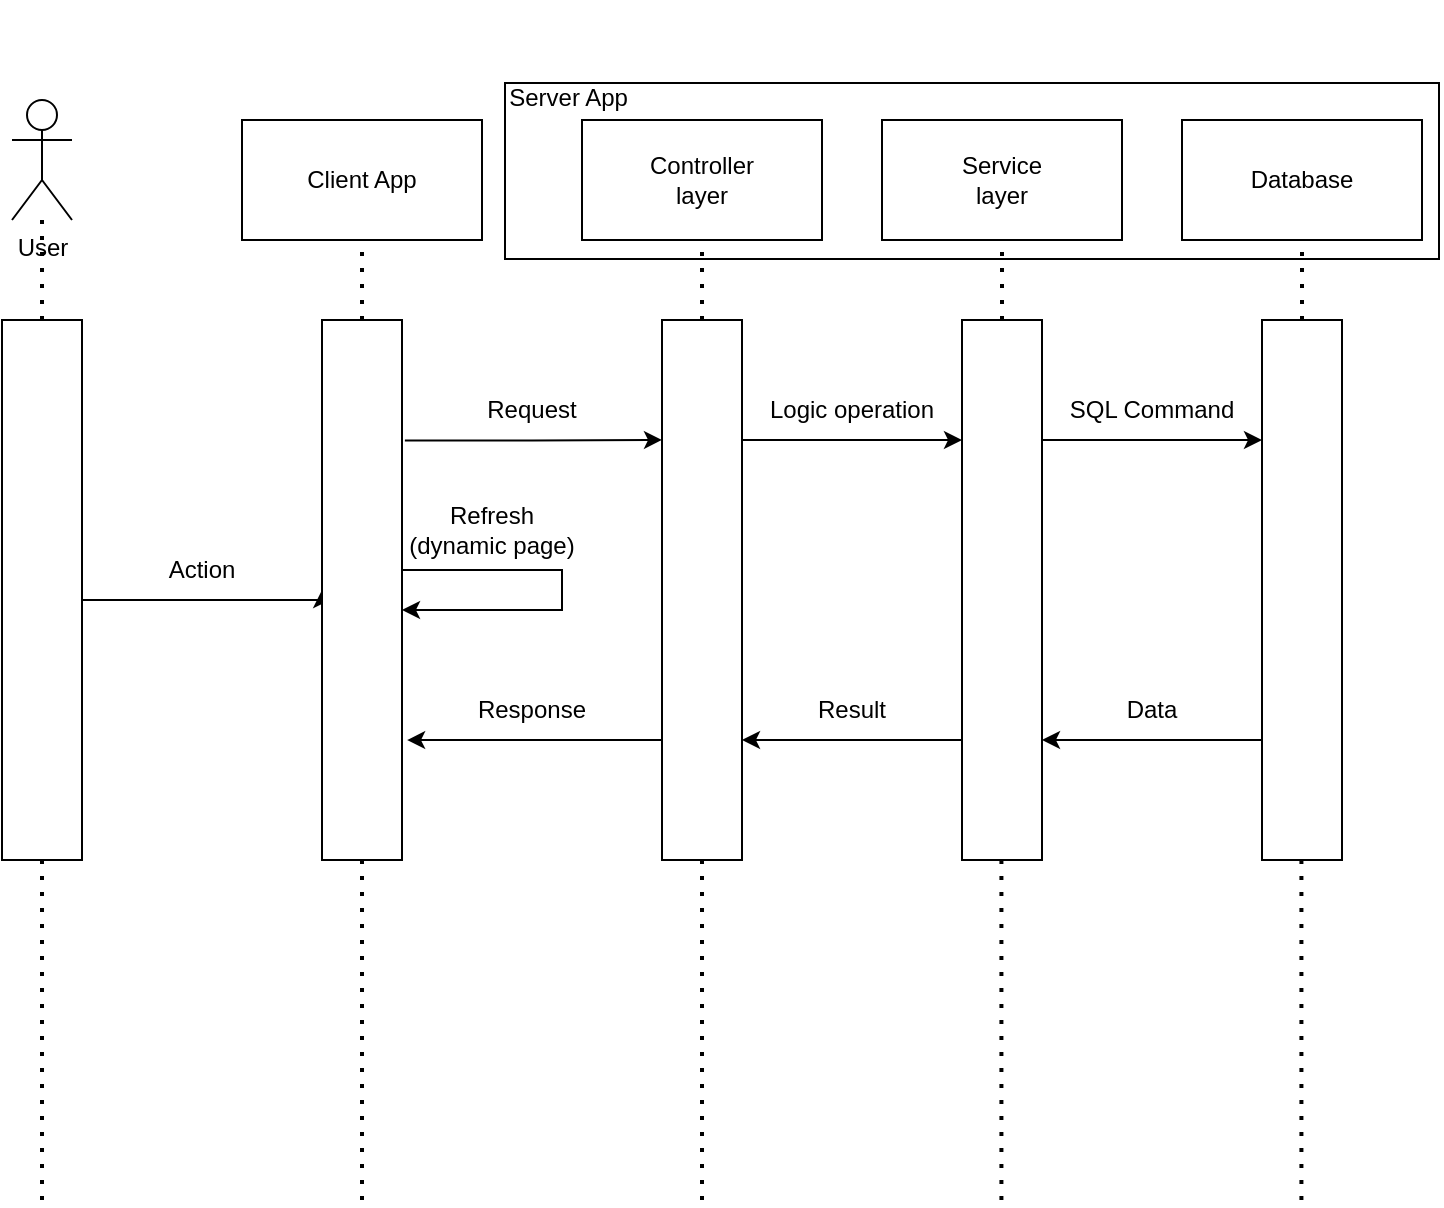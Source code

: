 <mxfile version="16.5.2" type="github">
  <diagram id="6NRVWH_Awlf66jCDvKp_" name="Page-1">
    <mxGraphModel dx="758" dy="458" grid="1" gridSize="10" guides="1" tooltips="1" connect="1" arrows="1" fold="1" page="1" pageScale="1" pageWidth="827" pageHeight="1169" math="0" shadow="0">
      <root>
        <mxCell id="0" />
        <mxCell id="1" parent="0" />
        <mxCell id="PBn2uY1aKbSOeGTXGZCq-47" value="Server App&amp;nbsp; &amp;nbsp; &amp;nbsp; &amp;nbsp; &amp;nbsp; &amp;nbsp; &amp;nbsp; &amp;nbsp; &amp;nbsp; &amp;nbsp; &amp;nbsp; &amp;nbsp; &amp;nbsp; &amp;nbsp; &amp;nbsp; &amp;nbsp; &amp;nbsp; &amp;nbsp; &amp;nbsp; &amp;nbsp; &amp;nbsp; &amp;nbsp; &amp;nbsp; &amp;nbsp; &amp;nbsp; &amp;nbsp; &amp;nbsp; &amp;nbsp; &amp;nbsp; &amp;nbsp; &amp;nbsp; &amp;nbsp; &amp;nbsp; &amp;nbsp; &amp;nbsp; &amp;nbsp; &amp;nbsp; &amp;nbsp; &amp;nbsp; &amp;nbsp; &amp;nbsp; &amp;nbsp; &amp;nbsp; &amp;nbsp; &amp;nbsp; &amp;nbsp; &amp;nbsp; &amp;nbsp; &amp;nbsp; &amp;nbsp; &amp;nbsp; &amp;nbsp; &amp;nbsp; &amp;nbsp; &amp;nbsp; &amp;nbsp; &amp;nbsp; &amp;nbsp; &amp;nbsp; &amp;nbsp; &amp;nbsp; &amp;nbsp;&amp;nbsp;&lt;br&gt;&lt;br&gt;&lt;br&gt;&lt;br&gt;&lt;br&gt;" style="text;strokeColor=none;fillColor=none;align=center;verticalAlign=middle;rounded=0;labelBackgroundColor=none;labelBorderColor=default;horizontal=1;whiteSpace=wrap;html=1;" vertex="1" parent="1">
          <mxGeometry x="410" y="140" width="470" height="170" as="geometry" />
        </mxCell>
        <mxCell id="PBn2uY1aKbSOeGTXGZCq-29" style="edgeStyle=orthogonalEdgeStyle;rounded=0;orthogonalLoop=1;jettySize=auto;html=1;entryX=0;entryY=0.5;entryDx=0;entryDy=0;" edge="1" parent="1" source="PBn2uY1aKbSOeGTXGZCq-12" target="PBn2uY1aKbSOeGTXGZCq-24">
          <mxGeometry relative="1" as="geometry">
            <Array as="points">
              <mxPoint x="320" y="440" />
            </Array>
          </mxGeometry>
        </mxCell>
        <mxCell id="PBn2uY1aKbSOeGTXGZCq-12" value="" style="rounded=0;whiteSpace=wrap;html=1;" vertex="1" parent="1">
          <mxGeometry x="160" y="300" width="40" height="270" as="geometry" />
        </mxCell>
        <mxCell id="PBn2uY1aKbSOeGTXGZCq-13" value="" style="endArrow=none;dashed=1;html=1;dashPattern=1 3;strokeWidth=2;rounded=0;exitX=0.5;exitY=0;exitDx=0;exitDy=0;" edge="1" parent="1" source="PBn2uY1aKbSOeGTXGZCq-12" target="PBn2uY1aKbSOeGTXGZCq-17">
          <mxGeometry width="50" height="50" relative="1" as="geometry">
            <mxPoint x="410" y="340" as="sourcePoint" />
            <mxPoint x="175" y="270" as="targetPoint" />
            <Array as="points" />
          </mxGeometry>
        </mxCell>
        <mxCell id="PBn2uY1aKbSOeGTXGZCq-16" value="" style="endArrow=none;dashed=1;html=1;dashPattern=1 3;strokeWidth=2;rounded=0;exitX=0.5;exitY=1;exitDx=0;exitDy=0;" edge="1" parent="1" source="PBn2uY1aKbSOeGTXGZCq-12">
          <mxGeometry width="50" height="50" relative="1" as="geometry">
            <mxPoint x="340" y="470" as="sourcePoint" />
            <mxPoint x="180" y="741" as="targetPoint" />
          </mxGeometry>
        </mxCell>
        <mxCell id="PBn2uY1aKbSOeGTXGZCq-17" value="User" style="shape=umlActor;verticalLabelPosition=bottom;verticalAlign=top;html=1;outlineConnect=0;" vertex="1" parent="1">
          <mxGeometry x="165" y="190" width="30" height="60" as="geometry" />
        </mxCell>
        <mxCell id="PBn2uY1aKbSOeGTXGZCq-18" value="" style="rounded=0;whiteSpace=wrap;html=1;" vertex="1" parent="1">
          <mxGeometry x="280" y="200" width="120" height="60" as="geometry" />
        </mxCell>
        <mxCell id="PBn2uY1aKbSOeGTXGZCq-19" value="Client App" style="text;html=1;strokeColor=none;fillColor=none;align=center;verticalAlign=middle;whiteSpace=wrap;rounded=0;" vertex="1" parent="1">
          <mxGeometry x="310" y="215" width="60" height="30" as="geometry" />
        </mxCell>
        <mxCell id="PBn2uY1aKbSOeGTXGZCq-35" value="" style="edgeStyle=orthogonalEdgeStyle;rounded=0;orthogonalLoop=1;jettySize=auto;html=1;exitX=1.036;exitY=0.223;exitDx=0;exitDy=0;exitPerimeter=0;entryX=0;entryY=0.222;entryDx=0;entryDy=0;entryPerimeter=0;" edge="1" parent="1" source="PBn2uY1aKbSOeGTXGZCq-24" target="PBn2uY1aKbSOeGTXGZCq-34">
          <mxGeometry relative="1" as="geometry" />
        </mxCell>
        <mxCell id="PBn2uY1aKbSOeGTXGZCq-24" value="" style="rounded=0;whiteSpace=wrap;html=1;" vertex="1" parent="1">
          <mxGeometry x="320" y="300" width="40" height="270" as="geometry" />
        </mxCell>
        <mxCell id="PBn2uY1aKbSOeGTXGZCq-25" value="" style="endArrow=none;dashed=1;html=1;dashPattern=1 3;strokeWidth=2;rounded=0;exitX=0.5;exitY=0;exitDx=0;exitDy=0;" edge="1" parent="1" source="PBn2uY1aKbSOeGTXGZCq-24">
          <mxGeometry width="50" height="50" relative="1" as="geometry">
            <mxPoint x="570" y="340" as="sourcePoint" />
            <mxPoint x="340" y="260" as="targetPoint" />
            <Array as="points" />
          </mxGeometry>
        </mxCell>
        <mxCell id="PBn2uY1aKbSOeGTXGZCq-26" value="" style="endArrow=none;dashed=1;html=1;dashPattern=1 3;strokeWidth=2;rounded=0;exitX=0.5;exitY=1;exitDx=0;exitDy=0;" edge="1" parent="1" source="PBn2uY1aKbSOeGTXGZCq-24">
          <mxGeometry width="50" height="50" relative="1" as="geometry">
            <mxPoint x="500" y="470" as="sourcePoint" />
            <mxPoint x="340" y="741" as="targetPoint" />
          </mxGeometry>
        </mxCell>
        <mxCell id="PBn2uY1aKbSOeGTXGZCq-30" value="Action" style="text;html=1;strokeColor=none;fillColor=none;align=center;verticalAlign=middle;whiteSpace=wrap;rounded=0;" vertex="1" parent="1">
          <mxGeometry x="200" y="410" width="120" height="30" as="geometry" />
        </mxCell>
        <mxCell id="PBn2uY1aKbSOeGTXGZCq-31" style="edgeStyle=orthogonalEdgeStyle;rounded=0;orthogonalLoop=1;jettySize=auto;html=1;" edge="1" parent="1" source="PBn2uY1aKbSOeGTXGZCq-24" target="PBn2uY1aKbSOeGTXGZCq-24">
          <mxGeometry relative="1" as="geometry">
            <Array as="points">
              <mxPoint x="440" y="435" />
            </Array>
          </mxGeometry>
        </mxCell>
        <mxCell id="PBn2uY1aKbSOeGTXGZCq-32" value="Refresh (dynamic page)" style="text;html=1;strokeColor=none;fillColor=none;align=center;verticalAlign=middle;whiteSpace=wrap;rounded=0;" vertex="1" parent="1">
          <mxGeometry x="360" y="390" width="90" height="30" as="geometry" />
        </mxCell>
        <mxCell id="PBn2uY1aKbSOeGTXGZCq-57" value="" style="edgeStyle=orthogonalEdgeStyle;rounded=0;orthogonalLoop=1;jettySize=auto;html=1;" edge="1" parent="1" source="PBn2uY1aKbSOeGTXGZCq-34" target="PBn2uY1aKbSOeGTXGZCq-52">
          <mxGeometry relative="1" as="geometry">
            <Array as="points">
              <mxPoint x="610" y="360" />
              <mxPoint x="610" y="360" />
            </Array>
          </mxGeometry>
        </mxCell>
        <mxCell id="PBn2uY1aKbSOeGTXGZCq-64" style="edgeStyle=orthogonalEdgeStyle;rounded=0;orthogonalLoop=1;jettySize=auto;html=1;entryX=1.064;entryY=0.778;entryDx=0;entryDy=0;entryPerimeter=0;" edge="1" parent="1" source="PBn2uY1aKbSOeGTXGZCq-34" target="PBn2uY1aKbSOeGTXGZCq-24">
          <mxGeometry relative="1" as="geometry">
            <Array as="points">
              <mxPoint x="460" y="510" />
              <mxPoint x="460" y="510" />
            </Array>
          </mxGeometry>
        </mxCell>
        <mxCell id="PBn2uY1aKbSOeGTXGZCq-34" value="" style="rounded=0;whiteSpace=wrap;html=1;" vertex="1" parent="1">
          <mxGeometry x="490" y="300" width="40" height="270" as="geometry" />
        </mxCell>
        <mxCell id="PBn2uY1aKbSOeGTXGZCq-36" value="" style="rounded=0;whiteSpace=wrap;html=1;" vertex="1" parent="1">
          <mxGeometry x="450" y="200" width="120" height="60" as="geometry" />
        </mxCell>
        <mxCell id="PBn2uY1aKbSOeGTXGZCq-37" value="" style="endArrow=none;dashed=1;html=1;dashPattern=1 3;strokeWidth=2;rounded=0;exitX=0.5;exitY=0;exitDx=0;exitDy=0;" edge="1" parent="1">
          <mxGeometry width="50" height="50" relative="1" as="geometry">
            <mxPoint x="510" y="300" as="sourcePoint" />
            <mxPoint x="510" y="260" as="targetPoint" />
            <Array as="points" />
          </mxGeometry>
        </mxCell>
        <mxCell id="PBn2uY1aKbSOeGTXGZCq-39" value="Controller layer" style="text;html=1;strokeColor=none;fillColor=none;align=center;verticalAlign=middle;whiteSpace=wrap;rounded=0;" vertex="1" parent="1">
          <mxGeometry x="470" y="215" width="80" height="30" as="geometry" />
        </mxCell>
        <mxCell id="PBn2uY1aKbSOeGTXGZCq-40" value="Request" style="text;html=1;strokeColor=none;fillColor=none;align=center;verticalAlign=middle;whiteSpace=wrap;rounded=0;" vertex="1" parent="1">
          <mxGeometry x="360" y="330" width="130" height="30" as="geometry" />
        </mxCell>
        <mxCell id="PBn2uY1aKbSOeGTXGZCq-43" value="Response" style="text;html=1;strokeColor=none;fillColor=none;align=center;verticalAlign=middle;whiteSpace=wrap;rounded=0;" vertex="1" parent="1">
          <mxGeometry x="360" y="480" width="130" height="30" as="geometry" />
        </mxCell>
        <mxCell id="PBn2uY1aKbSOeGTXGZCq-48" value="" style="rounded=0;whiteSpace=wrap;html=1;labelBackgroundColor=none;labelBorderColor=default;" vertex="1" parent="1">
          <mxGeometry x="600" y="200" width="120" height="60" as="geometry" />
        </mxCell>
        <mxCell id="PBn2uY1aKbSOeGTXGZCq-49" value="" style="rounded=0;whiteSpace=wrap;html=1;labelBackgroundColor=none;labelBorderColor=default;" vertex="1" parent="1">
          <mxGeometry x="750" y="200" width="120" height="60" as="geometry" />
        </mxCell>
        <mxCell id="PBn2uY1aKbSOeGTXGZCq-50" value="Service layer" style="text;html=1;strokeColor=none;fillColor=none;align=center;verticalAlign=middle;whiteSpace=wrap;rounded=0;labelBackgroundColor=none;labelBorderColor=none;" vertex="1" parent="1">
          <mxGeometry x="630" y="215" width="60" height="30" as="geometry" />
        </mxCell>
        <mxCell id="PBn2uY1aKbSOeGTXGZCq-51" value="Database" style="text;html=1;strokeColor=none;fillColor=none;align=center;verticalAlign=middle;whiteSpace=wrap;rounded=0;labelBackgroundColor=none;labelBorderColor=none;" vertex="1" parent="1">
          <mxGeometry x="780" y="215" width="60" height="30" as="geometry" />
        </mxCell>
        <mxCell id="PBn2uY1aKbSOeGTXGZCq-58" value="" style="edgeStyle=orthogonalEdgeStyle;rounded=0;orthogonalLoop=1;jettySize=auto;html=1;" edge="1" parent="1" source="PBn2uY1aKbSOeGTXGZCq-52" target="PBn2uY1aKbSOeGTXGZCq-54">
          <mxGeometry relative="1" as="geometry">
            <Array as="points">
              <mxPoint x="740" y="360" />
              <mxPoint x="740" y="360" />
            </Array>
          </mxGeometry>
        </mxCell>
        <mxCell id="PBn2uY1aKbSOeGTXGZCq-59" value="" style="edgeStyle=orthogonalEdgeStyle;rounded=0;orthogonalLoop=1;jettySize=auto;html=1;" edge="1" parent="1" source="PBn2uY1aKbSOeGTXGZCq-52" target="PBn2uY1aKbSOeGTXGZCq-34">
          <mxGeometry relative="1" as="geometry">
            <Array as="points">
              <mxPoint x="590" y="510" />
              <mxPoint x="590" y="510" />
            </Array>
          </mxGeometry>
        </mxCell>
        <mxCell id="PBn2uY1aKbSOeGTXGZCq-52" value="" style="rounded=0;whiteSpace=wrap;html=1;" vertex="1" parent="1">
          <mxGeometry x="640" y="300" width="40" height="270" as="geometry" />
        </mxCell>
        <mxCell id="PBn2uY1aKbSOeGTXGZCq-53" value="" style="endArrow=none;dashed=1;html=1;dashPattern=1 3;strokeWidth=2;rounded=0;exitX=0.5;exitY=0;exitDx=0;exitDy=0;" edge="1" parent="1">
          <mxGeometry width="50" height="50" relative="1" as="geometry">
            <mxPoint x="660" y="300" as="sourcePoint" />
            <mxPoint x="660" y="260" as="targetPoint" />
            <Array as="points" />
          </mxGeometry>
        </mxCell>
        <mxCell id="PBn2uY1aKbSOeGTXGZCq-60" value="" style="edgeStyle=orthogonalEdgeStyle;rounded=0;orthogonalLoop=1;jettySize=auto;html=1;" edge="1" parent="1" source="PBn2uY1aKbSOeGTXGZCq-54" target="PBn2uY1aKbSOeGTXGZCq-52">
          <mxGeometry relative="1" as="geometry">
            <Array as="points">
              <mxPoint x="730" y="510" />
              <mxPoint x="730" y="510" />
            </Array>
          </mxGeometry>
        </mxCell>
        <mxCell id="PBn2uY1aKbSOeGTXGZCq-54" value="" style="rounded=0;whiteSpace=wrap;html=1;" vertex="1" parent="1">
          <mxGeometry x="790" y="300" width="40" height="270" as="geometry" />
        </mxCell>
        <mxCell id="PBn2uY1aKbSOeGTXGZCq-55" value="" style="endArrow=none;dashed=1;html=1;dashPattern=1 3;strokeWidth=2;rounded=0;exitX=0.5;exitY=0;exitDx=0;exitDy=0;" edge="1" parent="1">
          <mxGeometry width="50" height="50" relative="1" as="geometry">
            <mxPoint x="810" y="300" as="sourcePoint" />
            <mxPoint x="810" y="260" as="targetPoint" />
            <Array as="points" />
          </mxGeometry>
        </mxCell>
        <mxCell id="PBn2uY1aKbSOeGTXGZCq-61" value="SQL Command" style="text;html=1;strokeColor=none;fillColor=none;align=center;verticalAlign=middle;whiteSpace=wrap;rounded=0;labelBackgroundColor=none;labelBorderColor=none;" vertex="1" parent="1">
          <mxGeometry x="680" y="330" width="110" height="30" as="geometry" />
        </mxCell>
        <mxCell id="PBn2uY1aKbSOeGTXGZCq-62" value="Data" style="text;html=1;strokeColor=none;fillColor=none;align=center;verticalAlign=middle;whiteSpace=wrap;rounded=0;labelBackgroundColor=none;labelBorderColor=none;" vertex="1" parent="1">
          <mxGeometry x="680" y="480" width="110" height="30" as="geometry" />
        </mxCell>
        <mxCell id="PBn2uY1aKbSOeGTXGZCq-65" value="Logic operation" style="text;html=1;strokeColor=none;fillColor=none;align=center;verticalAlign=middle;whiteSpace=wrap;rounded=0;labelBackgroundColor=none;labelBorderColor=none;" vertex="1" parent="1">
          <mxGeometry x="530" y="330" width="110" height="30" as="geometry" />
        </mxCell>
        <mxCell id="PBn2uY1aKbSOeGTXGZCq-66" value="Result" style="text;html=1;strokeColor=none;fillColor=none;align=center;verticalAlign=middle;whiteSpace=wrap;rounded=0;labelBackgroundColor=none;labelBorderColor=none;" vertex="1" parent="1">
          <mxGeometry x="530" y="480" width="110" height="30" as="geometry" />
        </mxCell>
        <mxCell id="PBn2uY1aKbSOeGTXGZCq-67" value="" style="endArrow=none;dashed=1;html=1;dashPattern=1 3;strokeWidth=2;rounded=0;" edge="1" parent="1">
          <mxGeometry width="50" height="50" relative="1" as="geometry">
            <mxPoint x="510" y="740" as="sourcePoint" />
            <mxPoint x="510" y="570" as="targetPoint" />
          </mxGeometry>
        </mxCell>
        <mxCell id="PBn2uY1aKbSOeGTXGZCq-68" value="" style="endArrow=none;dashed=1;html=1;dashPattern=1 3;strokeWidth=2;rounded=0;" edge="1" parent="1">
          <mxGeometry width="50" height="50" relative="1" as="geometry">
            <mxPoint x="659.71" y="740" as="sourcePoint" />
            <mxPoint x="659.71" y="570" as="targetPoint" />
          </mxGeometry>
        </mxCell>
        <mxCell id="PBn2uY1aKbSOeGTXGZCq-69" value="" style="endArrow=none;dashed=1;html=1;dashPattern=1 3;strokeWidth=2;rounded=0;" edge="1" parent="1">
          <mxGeometry width="50" height="50" relative="1" as="geometry">
            <mxPoint x="809.71" y="740" as="sourcePoint" />
            <mxPoint x="809.71" y="570" as="targetPoint" />
          </mxGeometry>
        </mxCell>
      </root>
    </mxGraphModel>
  </diagram>
</mxfile>
